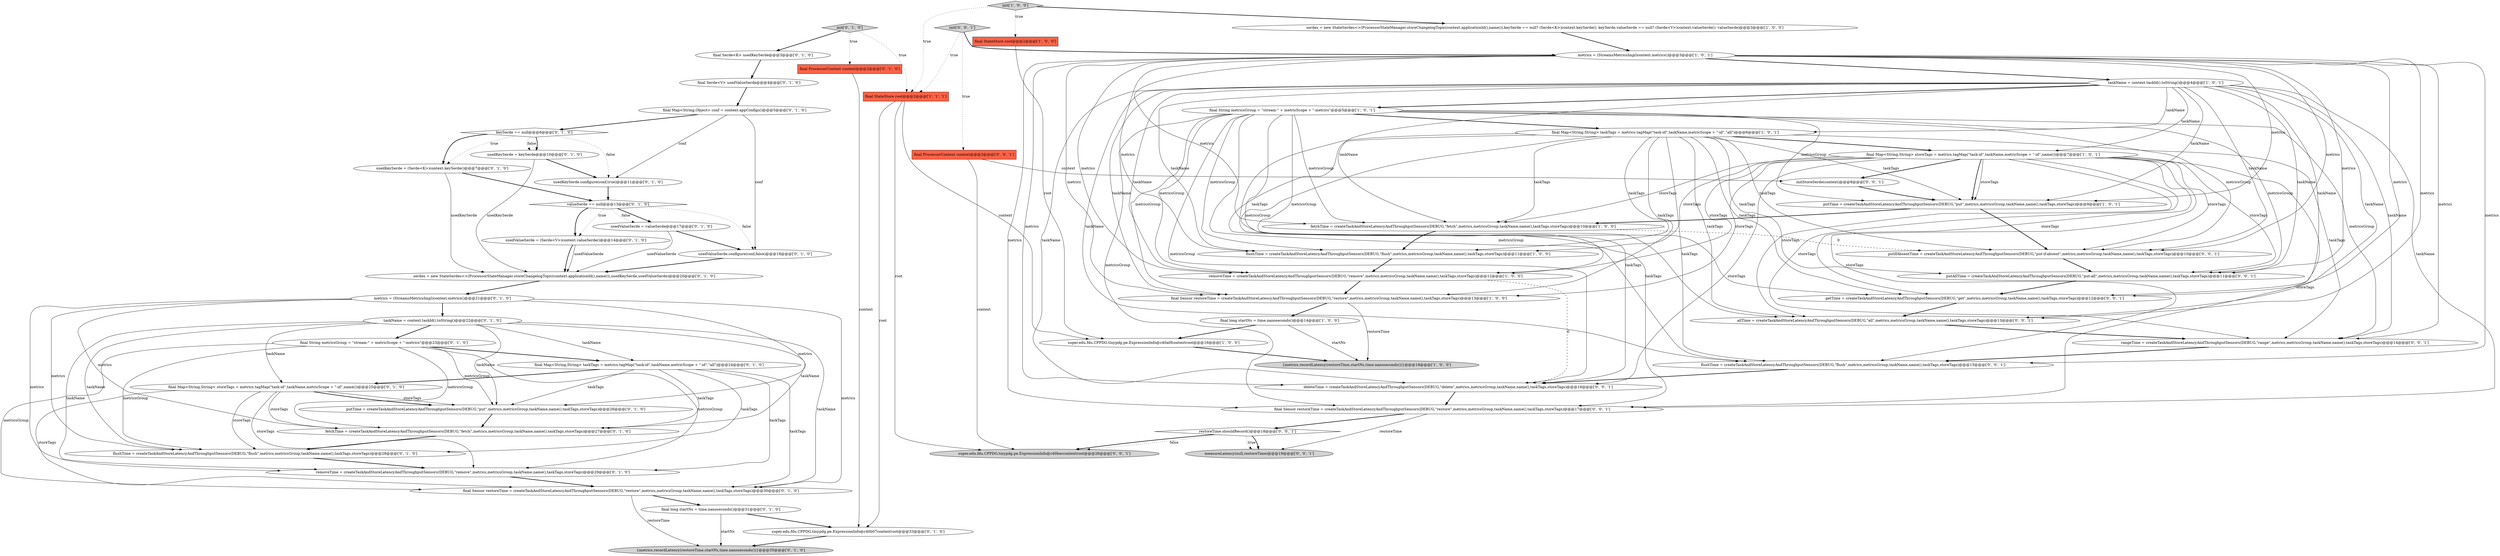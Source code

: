 digraph {
39 [style = filled, label = "super.edu.fdu.CPPDG.tinypdg.pe.ExpressionInfo@c40b07contextroot@@@33@@@['0', '1', '0']", fillcolor = white, shape = ellipse image = "AAA0AAABBB2BBB"];
14 [style = filled, label = "final long startNs = time.nanoseconds()@@@14@@@['1', '0', '0']", fillcolor = white, shape = ellipse image = "AAA0AAABBB1BBB"];
17 [style = filled, label = "usedValueSerde.configure(conf,false)@@@18@@@['0', '1', '0']", fillcolor = white, shape = ellipse image = "AAA1AAABBB2BBB"];
27 [style = filled, label = "serdes = new StateSerdes<>(ProcessorStateManager.storeChangelogTopic(context.applicationId(),name()),usedKeySerde,usedValueSerde)@@@20@@@['0', '1', '0']", fillcolor = white, shape = ellipse image = "AAA1AAABBB2BBB"];
49 [style = filled, label = "putIfAbsentTime = createTaskAndStoreLatencyAndThroughputSensors(DEBUG,\"put-if-absent\",metrics,metricsGroup,taskName,name(),taskTags,storeTags)@@@10@@@['0', '0', '1']", fillcolor = white, shape = ellipse image = "AAA0AAABBB3BBB"];
15 [style = filled, label = "fetchTime = createTaskAndStoreLatencyAndThroughputSensors(DEBUG,\"fetch\",metrics,metricsGroup,taskName,name(),taskTags,storeTags)@@@10@@@['1', '0', '0']", fillcolor = white, shape = ellipse image = "AAA0AAABBB1BBB"];
37 [style = filled, label = "usedKeySerde.configure(conf,true)@@@11@@@['0', '1', '0']", fillcolor = white, shape = ellipse image = "AAA1AAABBB2BBB"];
6 [style = filled, label = "flushTime = createTaskAndStoreLatencyAndThroughputSensors(DEBUG,\"flush\",metrics,metricsGroup,taskName,name(),taskTags,storeTags)@@@11@@@['1', '0', '0']", fillcolor = white, shape = ellipse image = "AAA0AAABBB1BBB"];
23 [style = filled, label = "final Map<String,String> taskTags = metrics.tagMap(\"task-id\",taskName,metricScope + \"-id\",\"all\")@@@24@@@['0', '1', '0']", fillcolor = white, shape = ellipse image = "AAA0AAABBB2BBB"];
8 [style = filled, label = "super.edu.fdu.CPPDG.tinypdg.pe.ExpressionInfo@c40a0fcontextroot@@@16@@@['1', '0', '0']", fillcolor = white, shape = ellipse image = "AAA0AAABBB1BBB"];
33 [style = filled, label = "taskName = context.taskId().toString()@@@22@@@['0', '1', '0']", fillcolor = white, shape = ellipse image = "AAA0AAABBB2BBB"];
28 [style = filled, label = "metrics = (StreamsMetricsImpl)context.metrics()@@@21@@@['0', '1', '0']", fillcolor = white, shape = ellipse image = "AAA0AAABBB2BBB"];
5 [style = filled, label = "final Map<String,String> storeTags = metrics.tagMap(\"task-id\",taskName,metricScope + \"-id\",name())@@@7@@@['1', '0', '1']", fillcolor = white, shape = ellipse image = "AAA0AAABBB1BBB"];
35 [style = filled, label = "init['0', '1', '0']", fillcolor = lightgray, shape = diamond image = "AAA0AAABBB2BBB"];
48 [style = filled, label = "super.edu.fdu.CPPDG.tinypdg.pe.ExpressionInfo@c40beccontextroot@@@26@@@['0', '0', '1']", fillcolor = lightgray, shape = ellipse image = "AAA0AAABBB3BBB"];
38 [style = filled, label = "final Map<String,String> storeTags = metrics.tagMap(\"task-id\",taskName,metricScope + \"-id\",name())@@@25@@@['0', '1', '0']", fillcolor = white, shape = ellipse image = "AAA0AAABBB2BBB"];
21 [style = filled, label = "final Sensor restoreTime = createTaskAndStoreLatencyAndThroughputSensors(DEBUG,\"restore\",metrics,metricsGroup,taskName,name(),taskTags,storeTags)@@@30@@@['0', '1', '0']", fillcolor = white, shape = ellipse image = "AAA0AAABBB2BBB"];
44 [style = filled, label = "final ProcessorContext context@@@2@@@['0', '0', '1']", fillcolor = tomato, shape = box image = "AAA0AAABBB3BBB"];
50 [style = filled, label = "restoreTime.shouldRecord()@@@18@@@['0', '0', '1']", fillcolor = white, shape = diamond image = "AAA0AAABBB3BBB"];
51 [style = filled, label = "deleteTime = createTaskAndStoreLatencyAndThroughputSensors(DEBUG,\"delete\",metrics,metricsGroup,taskName,name(),taskTags,storeTags)@@@16@@@['0', '0', '1']", fillcolor = white, shape = ellipse image = "AAA0AAABBB3BBB"];
57 [style = filled, label = "putAllTime = createTaskAndStoreLatencyAndThroughputSensors(DEBUG,\"put-all\",metrics,metricsGroup,taskName,name(),taskTags,storeTags)@@@11@@@['0', '0', '1']", fillcolor = white, shape = ellipse image = "AAA0AAABBB3BBB"];
3 [style = filled, label = "putTime = createTaskAndStoreLatencyAndThroughputSensors(DEBUG,\"put\",metrics,metricsGroup,taskName,name(),taskTags,storeTags)@@@9@@@['1', '0', '1']", fillcolor = white, shape = ellipse image = "AAA0AAABBB1BBB"];
2 [style = filled, label = "init['1', '0', '0']", fillcolor = lightgray, shape = diamond image = "AAA0AAABBB1BBB"];
20 [style = filled, label = "removeTime = createTaskAndStoreLatencyAndThroughputSensors(DEBUG,\"remove\",metrics,metricsGroup,taskName,name(),taskTags,storeTags)@@@29@@@['0', '1', '0']", fillcolor = white, shape = ellipse image = "AAA0AAABBB2BBB"];
22 [style = filled, label = "usedValueSerde = (Serde<V>)context.valueSerde()@@@14@@@['0', '1', '0']", fillcolor = white, shape = ellipse image = "AAA1AAABBB2BBB"];
32 [style = filled, label = "{metrics.recordLatency(restoreTime,startNs,time.nanoseconds())}@@@35@@@['0', '1', '0']", fillcolor = lightgray, shape = ellipse image = "AAA0AAABBB2BBB"];
41 [style = filled, label = "final long startNs = time.nanoseconds()@@@31@@@['0', '1', '0']", fillcolor = white, shape = ellipse image = "AAA0AAABBB2BBB"];
53 [style = filled, label = "allTime = createTaskAndStoreLatencyAndThroughputSensors(DEBUG,\"all\",metrics,metricsGroup,taskName,name(),taskTags,storeTags)@@@13@@@['0', '0', '1']", fillcolor = white, shape = ellipse image = "AAA0AAABBB3BBB"];
40 [style = filled, label = "flushTime = createTaskAndStoreLatencyAndThroughputSensors(DEBUG,\"flush\",metrics,metricsGroup,taskName,name(),taskTags,storeTags)@@@28@@@['0', '1', '0']", fillcolor = white, shape = ellipse image = "AAA0AAABBB2BBB"];
30 [style = filled, label = "final ProcessorContext context@@@2@@@['0', '1', '0']", fillcolor = tomato, shape = box image = "AAA0AAABBB2BBB"];
45 [style = filled, label = "rangeTime = createTaskAndStoreLatencyAndThroughputSensors(DEBUG,\"range\",metrics,metricsGroup,taskName,name(),taskTags,storeTags)@@@14@@@['0', '0', '1']", fillcolor = white, shape = ellipse image = "AAA0AAABBB3BBB"];
55 [style = filled, label = "init['0', '0', '1']", fillcolor = lightgray, shape = diamond image = "AAA0AAABBB3BBB"];
56 [style = filled, label = "final Sensor restoreTime = createTaskAndStoreLatencyAndThroughputSensors(DEBUG,\"restore\",metrics,metricsGroup,taskName,name(),taskTags,storeTags)@@@17@@@['0', '0', '1']", fillcolor = white, shape = ellipse image = "AAA0AAABBB3BBB"];
11 [style = filled, label = "removeTime = createTaskAndStoreLatencyAndThroughputSensors(DEBUG,\"remove\",metrics,metricsGroup,taskName,name(),taskTags,storeTags)@@@12@@@['1', '0', '0']", fillcolor = white, shape = ellipse image = "AAA0AAABBB1BBB"];
4 [style = filled, label = "{metrics.recordLatency(restoreTime,startNs,time.nanoseconds())}@@@18@@@['1', '0', '0']", fillcolor = lightgray, shape = ellipse image = "AAA0AAABBB1BBB"];
0 [style = filled, label = "final StateStore root@@@2@@@['1', '0', '0']", fillcolor = tomato, shape = box image = "AAA0AAABBB1BBB"];
1 [style = filled, label = "final Sensor restoreTime = createTaskAndStoreLatencyAndThroughputSensors(DEBUG,\"restore\",metrics,metricsGroup,taskName,name(),taskTags,storeTags)@@@13@@@['1', '0', '0']", fillcolor = white, shape = ellipse image = "AAA0AAABBB1BBB"];
52 [style = filled, label = "initStoreSerde(context)@@@8@@@['0', '0', '1']", fillcolor = white, shape = ellipse image = "AAA0AAABBB3BBB"];
25 [style = filled, label = "final Serde<K> usedKeySerde@@@3@@@['0', '1', '0']", fillcolor = white, shape = ellipse image = "AAA0AAABBB2BBB"];
36 [style = filled, label = "usedValueSerde = valueSerde@@@17@@@['0', '1', '0']", fillcolor = white, shape = ellipse image = "AAA1AAABBB2BBB"];
43 [style = filled, label = "final String metricsGroup = \"stream-\" + metricScope + \"-metrics\"@@@23@@@['0', '1', '0']", fillcolor = white, shape = ellipse image = "AAA0AAABBB2BBB"];
46 [style = filled, label = "getTime = createTaskAndStoreLatencyAndThroughputSensors(DEBUG,\"get\",metrics,metricsGroup,taskName,name(),taskTags,storeTags)@@@12@@@['0', '0', '1']", fillcolor = white, shape = ellipse image = "AAA0AAABBB3BBB"];
18 [style = filled, label = "putTime = createTaskAndStoreLatencyAndThroughputSensors(DEBUG,\"put\",metrics,metricsGroup,taskName,name(),taskTags,storeTags)@@@26@@@['0', '1', '0']", fillcolor = white, shape = ellipse image = "AAA0AAABBB2BBB"];
42 [style = filled, label = "fetchTime = createTaskAndStoreLatencyAndThroughputSensors(DEBUG,\"fetch\",metrics,metricsGroup,taskName,name(),taskTags,storeTags)@@@27@@@['0', '1', '0']", fillcolor = white, shape = ellipse image = "AAA0AAABBB2BBB"];
19 [style = filled, label = "usedKeySerde = keySerde@@@10@@@['0', '1', '0']", fillcolor = white, shape = ellipse image = "AAA1AAABBB2BBB"];
10 [style = filled, label = "final String metricsGroup = \"stream-\" + metricScope + \"-metrics\"@@@5@@@['1', '0', '1']", fillcolor = white, shape = ellipse image = "AAA0AAABBB1BBB"];
9 [style = filled, label = "final StateStore root@@@2@@@['1', '1', '1']", fillcolor = tomato, shape = box image = "AAA0AAABBB1BBB"];
29 [style = filled, label = "final Serde<V> usedValueSerde@@@4@@@['0', '1', '0']", fillcolor = white, shape = ellipse image = "AAA1AAABBB2BBB"];
26 [style = filled, label = "keySerde == null@@@6@@@['0', '1', '0']", fillcolor = white, shape = diamond image = "AAA1AAABBB2BBB"];
16 [style = filled, label = "taskName = context.taskId().toString()@@@4@@@['1', '0', '1']", fillcolor = white, shape = ellipse image = "AAA0AAABBB1BBB"];
31 [style = filled, label = "usedKeySerde = (Serde<K>)context.keySerde()@@@7@@@['0', '1', '0']", fillcolor = white, shape = ellipse image = "AAA1AAABBB2BBB"];
24 [style = filled, label = "final Map<String,Object> conf = context.appConfigs()@@@5@@@['0', '1', '0']", fillcolor = white, shape = ellipse image = "AAA1AAABBB2BBB"];
34 [style = filled, label = "valueSerde == null@@@13@@@['0', '1', '0']", fillcolor = white, shape = diamond image = "AAA1AAABBB2BBB"];
54 [style = filled, label = "measureLatency(null,restoreTime)@@@19@@@['0', '0', '1']", fillcolor = lightgray, shape = ellipse image = "AAA0AAABBB3BBB"];
13 [style = filled, label = "final Map<String,String> taskTags = metrics.tagMap(\"task-id\",taskName,metricScope + \"-id\",\"all\")@@@6@@@['1', '0', '1']", fillcolor = white, shape = ellipse image = "AAA0AAABBB1BBB"];
12 [style = filled, label = "serdes = new StateSerdes<>(ProcessorStateManager.storeChangelogTopic(context.applicationId(),name()),keySerde == null? (Serde<K>)context.keySerde(): keySerde,valueSerde == null? (Serde<V>)context.valueSerde(): valueSerde)@@@3@@@['1', '0', '0']", fillcolor = white, shape = ellipse image = "AAA0AAABBB1BBB"];
7 [style = filled, label = "metrics = (StreamsMetricsImpl)context.metrics()@@@3@@@['1', '0', '1']", fillcolor = white, shape = ellipse image = "AAA0AAABBB1BBB"];
47 [style = filled, label = "flushTime = createTaskAndStoreLatencyAndThroughputSensors(DEBUG,\"flush\",metrics,metricsGroup,taskName,name(),taskTags,storeTags)@@@15@@@['0', '0', '1']", fillcolor = white, shape = ellipse image = "AAA0AAABBB3BBB"];
19->27 [style = solid, label="usedKeySerde"];
16->15 [style = solid, label="taskName"];
13->49 [style = solid, label="taskTags"];
10->11 [style = solid, label="metricsGroup"];
36->27 [style = solid, label="usedValueSerde"];
24->17 [style = solid, label="conf"];
34->17 [style = dotted, label="false"];
50->54 [style = dotted, label="true"];
10->56 [style = solid, label="metricsGroup"];
39->32 [style = bold, label=""];
5->56 [style = solid, label="storeTags"];
7->11 [style = solid, label="metrics"];
7->15 [style = solid, label="metrics"];
10->6 [style = solid, label="metricsGroup"];
11->51 [style = dashed, label="0"];
15->6 [style = bold, label=""];
38->20 [style = solid, label="storeTags"];
0->8 [style = solid, label="root"];
7->6 [style = solid, label="metrics"];
43->20 [style = solid, label="metricsGroup"];
47->51 [style = bold, label=""];
5->1 [style = solid, label="storeTags"];
33->18 [style = solid, label="taskName"];
14->8 [style = bold, label=""];
28->20 [style = solid, label="metrics"];
23->38 [style = bold, label=""];
5->6 [style = solid, label="storeTags"];
13->45 [style = solid, label="taskTags"];
7->3 [style = solid, label="metrics"];
43->40 [style = solid, label="metricsGroup"];
7->56 [style = solid, label="metrics"];
13->57 [style = solid, label="taskTags"];
13->1 [style = solid, label="taskTags"];
24->37 [style = solid, label="conf"];
38->18 [style = solid, label="storeTags"];
36->17 [style = bold, label=""];
31->34 [style = bold, label=""];
10->53 [style = solid, label="metricsGroup"];
41->32 [style = solid, label="startNs"];
1->4 [style = solid, label="restoreTime"];
50->54 [style = bold, label=""];
14->4 [style = solid, label="startNs"];
9->48 [style = solid, label="root"];
17->27 [style = bold, label=""];
9->8 [style = solid, label="context"];
27->28 [style = bold, label=""];
38->18 [style = bold, label=""];
10->51 [style = solid, label="metricsGroup"];
38->40 [style = solid, label="storeTags"];
6->11 [style = bold, label=""];
7->16 [style = bold, label=""];
41->39 [style = bold, label=""];
16->47 [style = solid, label="taskName"];
1->14 [style = bold, label=""];
16->51 [style = solid, label="taskName"];
10->3 [style = solid, label="metricsGroup"];
26->19 [style = bold, label=""];
16->6 [style = solid, label="taskName"];
28->40 [style = solid, label="metrics"];
33->38 [style = solid, label="taskName"];
7->53 [style = solid, label="metrics"];
5->47 [style = solid, label="storeTags"];
37->34 [style = bold, label=""];
26->19 [style = dotted, label="false"];
28->33 [style = bold, label=""];
42->40 [style = bold, label=""];
55->7 [style = bold, label=""];
33->23 [style = solid, label="taskName"];
7->57 [style = solid, label="metrics"];
43->21 [style = solid, label="metricsGroup"];
55->9 [style = dotted, label="true"];
9->39 [style = solid, label="root"];
35->25 [style = bold, label=""];
28->18 [style = solid, label="metrics"];
7->1 [style = solid, label="metrics"];
5->45 [style = solid, label="storeTags"];
51->56 [style = bold, label=""];
23->42 [style = solid, label="taskTags"];
7->47 [style = solid, label="metrics"];
34->22 [style = bold, label=""];
35->9 [style = dotted, label="true"];
24->26 [style = bold, label=""];
7->51 [style = solid, label="metrics"];
13->15 [style = solid, label="taskTags"];
13->5 [style = bold, label=""];
16->57 [style = solid, label="taskName"];
43->23 [style = bold, label=""];
33->40 [style = solid, label="taskName"];
13->6 [style = solid, label="taskTags"];
7->49 [style = solid, label="metrics"];
16->13 [style = solid, label="taskName"];
5->57 [style = solid, label="storeTags"];
19->37 [style = bold, label=""];
57->46 [style = bold, label=""];
5->11 [style = solid, label="storeTags"];
44->52 [style = solid, label="context"];
23->20 [style = solid, label="taskTags"];
34->36 [style = bold, label=""];
3->49 [style = bold, label=""];
16->46 [style = solid, label="taskName"];
10->47 [style = solid, label="metricsGroup"];
10->45 [style = solid, label="metricsGroup"];
16->5 [style = solid, label="taskName"];
16->10 [style = bold, label=""];
10->15 [style = solid, label="metricsGroup"];
10->1 [style = solid, label="metricsGroup"];
5->15 [style = solid, label="storeTags"];
15->49 [style = dashed, label="0"];
13->51 [style = solid, label="taskTags"];
46->53 [style = bold, label=""];
33->20 [style = solid, label="taskName"];
7->46 [style = solid, label="metrics"];
5->53 [style = solid, label="storeTags"];
10->13 [style = bold, label=""];
21->32 [style = solid, label="restoreTime"];
23->40 [style = solid, label="taskTags"];
13->53 [style = solid, label="taskTags"];
5->49 [style = solid, label="storeTags"];
53->45 [style = bold, label=""];
10->46 [style = solid, label="metricsGroup"];
33->42 [style = solid, label="taskName"];
52->3 [style = bold, label=""];
13->11 [style = solid, label="taskTags"];
5->51 [style = solid, label="storeTags"];
5->3 [style = bold, label=""];
34->22 [style = dotted, label="true"];
13->56 [style = solid, label="taskTags"];
33->43 [style = bold, label=""];
21->41 [style = bold, label=""];
13->3 [style = solid, label="taskTags"];
56->50 [style = bold, label=""];
30->39 [style = solid, label="context"];
38->42 [style = solid, label="storeTags"];
12->7 [style = bold, label=""];
13->47 [style = solid, label="taskTags"];
5->52 [style = bold, label=""];
25->29 [style = bold, label=""];
55->44 [style = dotted, label="true"];
18->42 [style = bold, label=""];
16->49 [style = solid, label="taskName"];
8->4 [style = bold, label=""];
38->21 [style = solid, label="storeTags"];
16->45 [style = solid, label="taskName"];
23->18 [style = solid, label="taskTags"];
2->9 [style = dotted, label="true"];
34->36 [style = dotted, label="false"];
26->31 [style = bold, label=""];
22->27 [style = bold, label=""];
7->45 [style = solid, label="metrics"];
16->1 [style = solid, label="taskName"];
28->42 [style = solid, label="metrics"];
50->48 [style = bold, label=""];
11->1 [style = bold, label=""];
45->47 [style = bold, label=""];
16->11 [style = solid, label="taskName"];
13->46 [style = solid, label="taskTags"];
43->18 [style = solid, label="metricsGroup"];
16->53 [style = solid, label="taskName"];
50->48 [style = dotted, label="false"];
56->54 [style = solid, label="restoreTime"];
23->21 [style = solid, label="taskTags"];
16->56 [style = solid, label="taskName"];
20->21 [style = bold, label=""];
43->42 [style = solid, label="metricsGroup"];
44->48 [style = solid, label="context"];
10->57 [style = solid, label="metricsGroup"];
49->57 [style = bold, label=""];
31->27 [style = solid, label="usedKeySerde"];
5->46 [style = solid, label="storeTags"];
22->27 [style = solid, label="usedValueSerde"];
28->21 [style = solid, label="metrics"];
3->15 [style = bold, label=""];
35->30 [style = dotted, label="true"];
29->24 [style = bold, label=""];
2->0 [style = dotted, label="true"];
40->20 [style = bold, label=""];
33->21 [style = solid, label="taskName"];
5->3 [style = solid, label="storeTags"];
26->37 [style = dotted, label="false"];
2->12 [style = bold, label=""];
26->31 [style = dotted, label="true"];
10->49 [style = solid, label="metricsGroup"];
16->3 [style = solid, label="taskName"];
}
